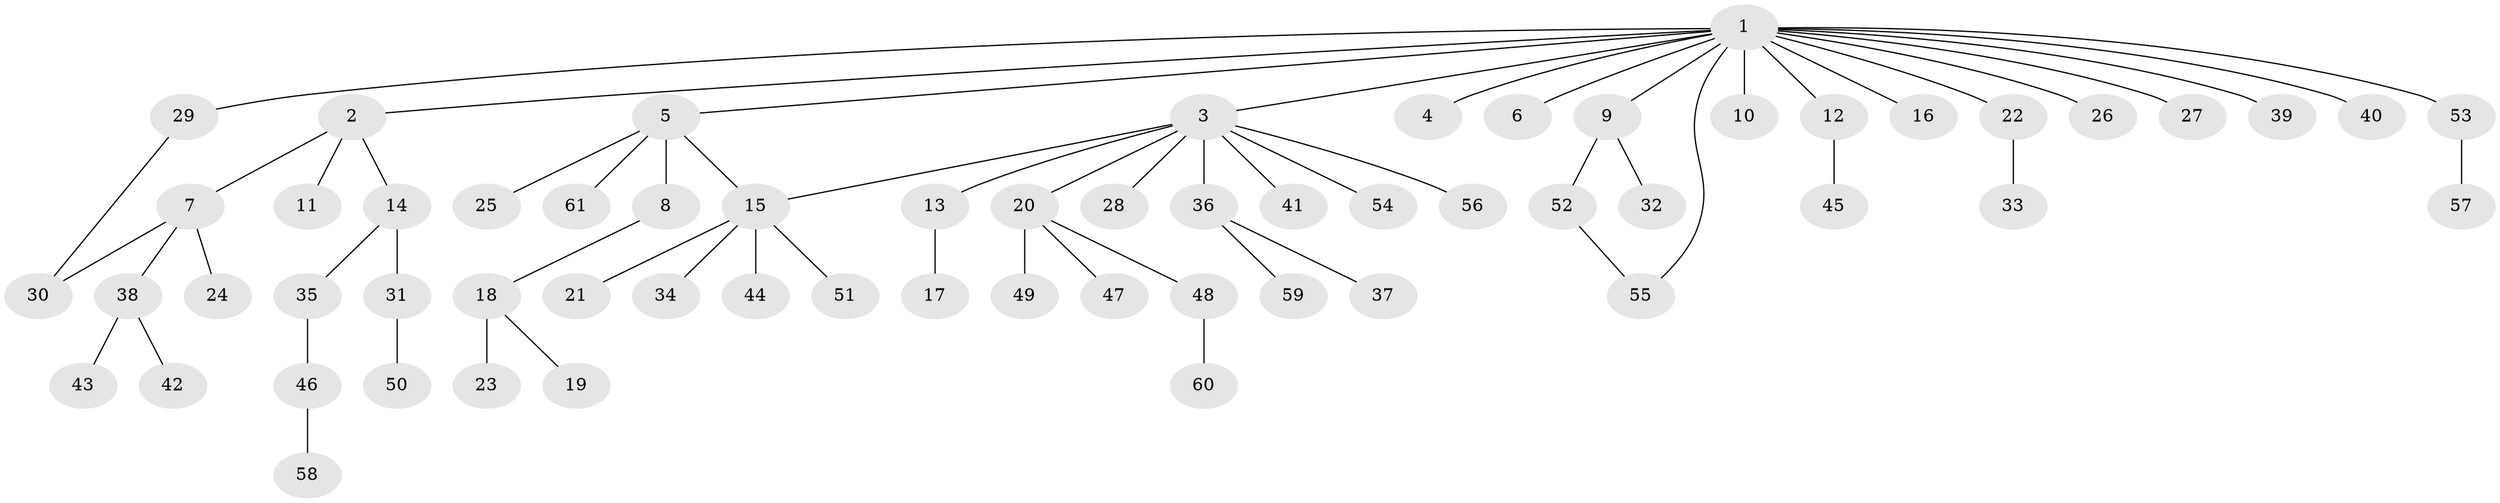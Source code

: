 // Generated by graph-tools (version 1.1) at 2025/14/03/09/25 04:14:41]
// undirected, 61 vertices, 63 edges
graph export_dot {
graph [start="1"]
  node [color=gray90,style=filled];
  1;
  2;
  3;
  4;
  5;
  6;
  7;
  8;
  9;
  10;
  11;
  12;
  13;
  14;
  15;
  16;
  17;
  18;
  19;
  20;
  21;
  22;
  23;
  24;
  25;
  26;
  27;
  28;
  29;
  30;
  31;
  32;
  33;
  34;
  35;
  36;
  37;
  38;
  39;
  40;
  41;
  42;
  43;
  44;
  45;
  46;
  47;
  48;
  49;
  50;
  51;
  52;
  53;
  54;
  55;
  56;
  57;
  58;
  59;
  60;
  61;
  1 -- 2;
  1 -- 3;
  1 -- 4;
  1 -- 5;
  1 -- 6;
  1 -- 9;
  1 -- 10;
  1 -- 12;
  1 -- 16;
  1 -- 22;
  1 -- 26;
  1 -- 27;
  1 -- 29;
  1 -- 39;
  1 -- 40;
  1 -- 53;
  1 -- 55;
  2 -- 7;
  2 -- 11;
  2 -- 14;
  3 -- 13;
  3 -- 15;
  3 -- 20;
  3 -- 28;
  3 -- 36;
  3 -- 41;
  3 -- 54;
  3 -- 56;
  5 -- 8;
  5 -- 15;
  5 -- 25;
  5 -- 61;
  7 -- 24;
  7 -- 30;
  7 -- 38;
  8 -- 18;
  9 -- 32;
  9 -- 52;
  12 -- 45;
  13 -- 17;
  14 -- 31;
  14 -- 35;
  15 -- 21;
  15 -- 34;
  15 -- 44;
  15 -- 51;
  18 -- 19;
  18 -- 23;
  20 -- 47;
  20 -- 48;
  20 -- 49;
  22 -- 33;
  29 -- 30;
  31 -- 50;
  35 -- 46;
  36 -- 37;
  36 -- 59;
  38 -- 42;
  38 -- 43;
  46 -- 58;
  48 -- 60;
  52 -- 55;
  53 -- 57;
}
